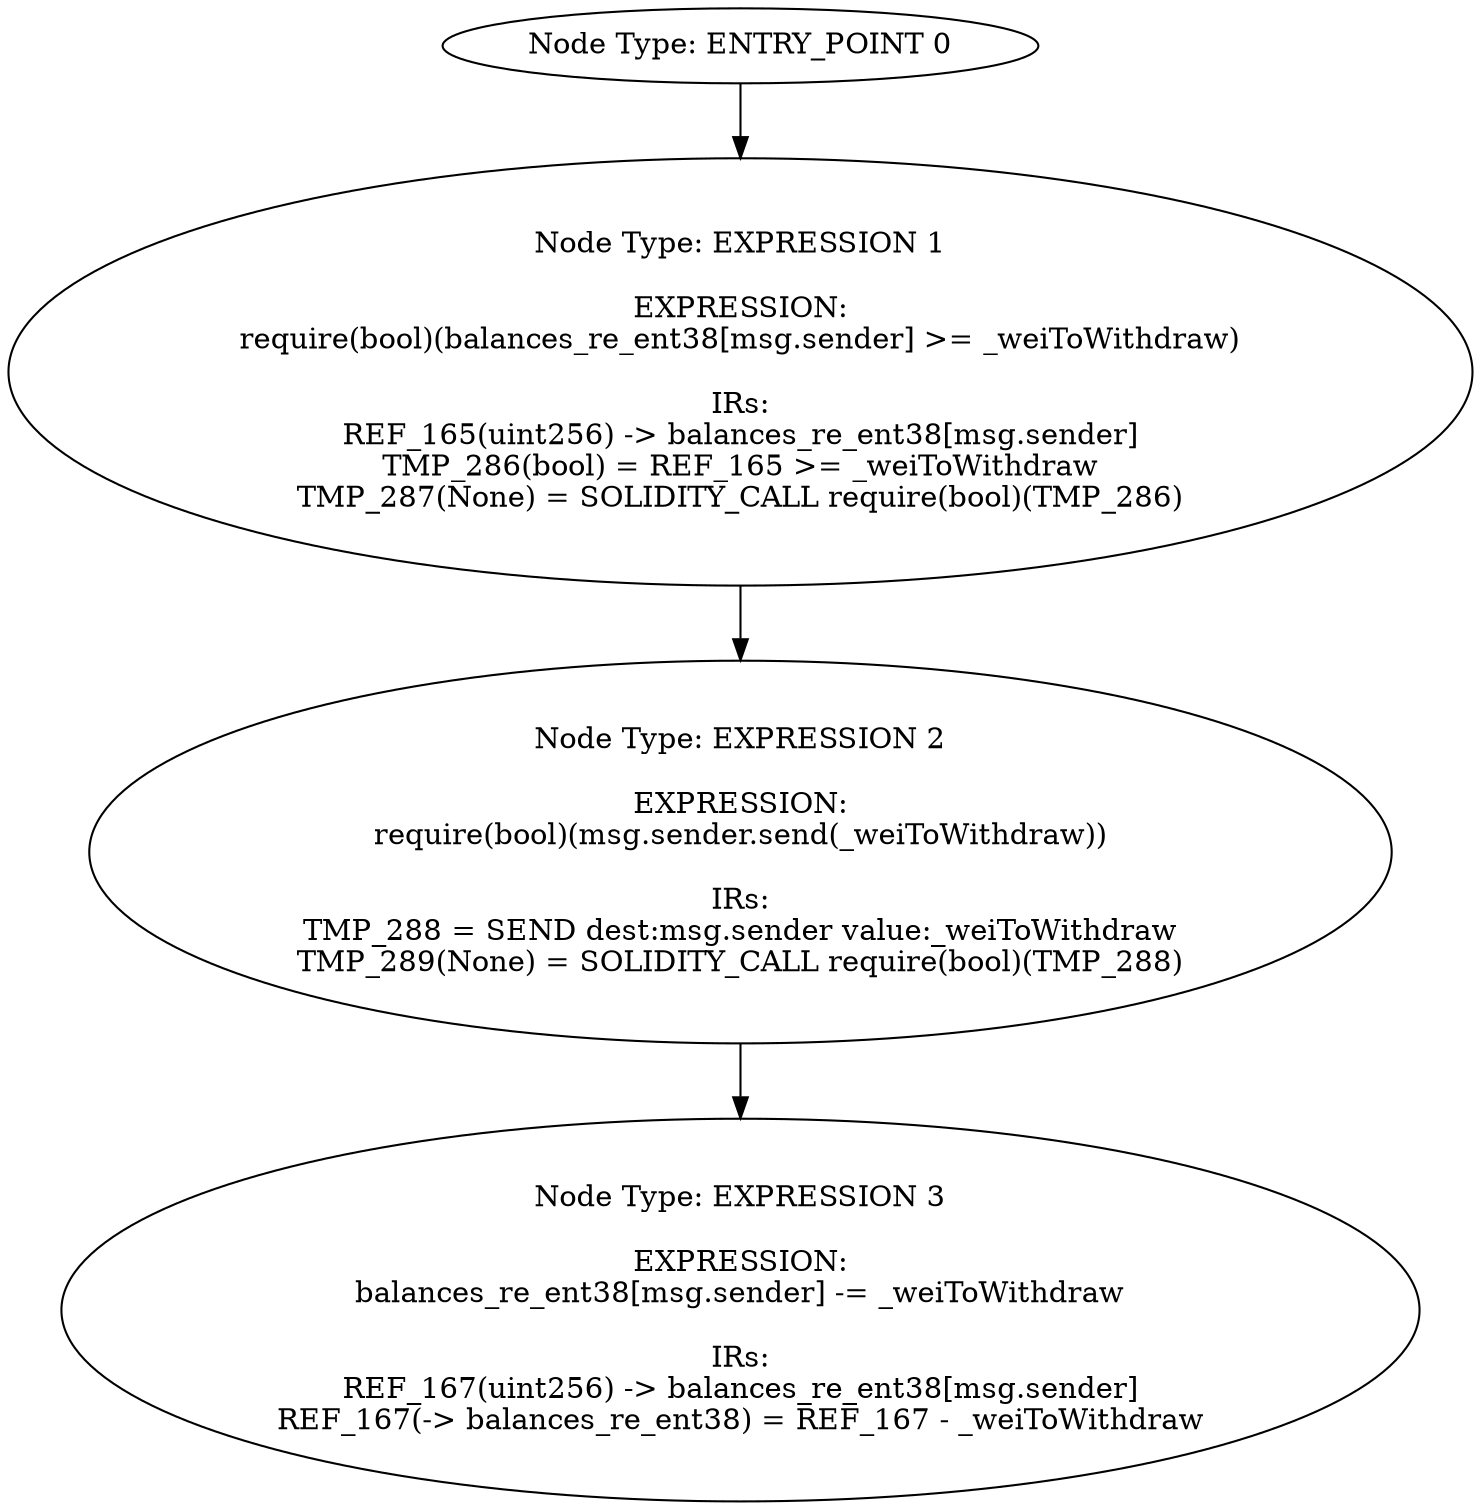 digraph{
0[label="Node Type: ENTRY_POINT 0
"];
0->1;
1[label="Node Type: EXPRESSION 1

EXPRESSION:
require(bool)(balances_re_ent38[msg.sender] >= _weiToWithdraw)

IRs:
REF_165(uint256) -> balances_re_ent38[msg.sender]
TMP_286(bool) = REF_165 >= _weiToWithdraw
TMP_287(None) = SOLIDITY_CALL require(bool)(TMP_286)"];
1->2;
2[label="Node Type: EXPRESSION 2

EXPRESSION:
require(bool)(msg.sender.send(_weiToWithdraw))

IRs:
TMP_288 = SEND dest:msg.sender value:_weiToWithdraw
TMP_289(None) = SOLIDITY_CALL require(bool)(TMP_288)"];
2->3;
3[label="Node Type: EXPRESSION 3

EXPRESSION:
balances_re_ent38[msg.sender] -= _weiToWithdraw

IRs:
REF_167(uint256) -> balances_re_ent38[msg.sender]
REF_167(-> balances_re_ent38) = REF_167 - _weiToWithdraw"];
}
